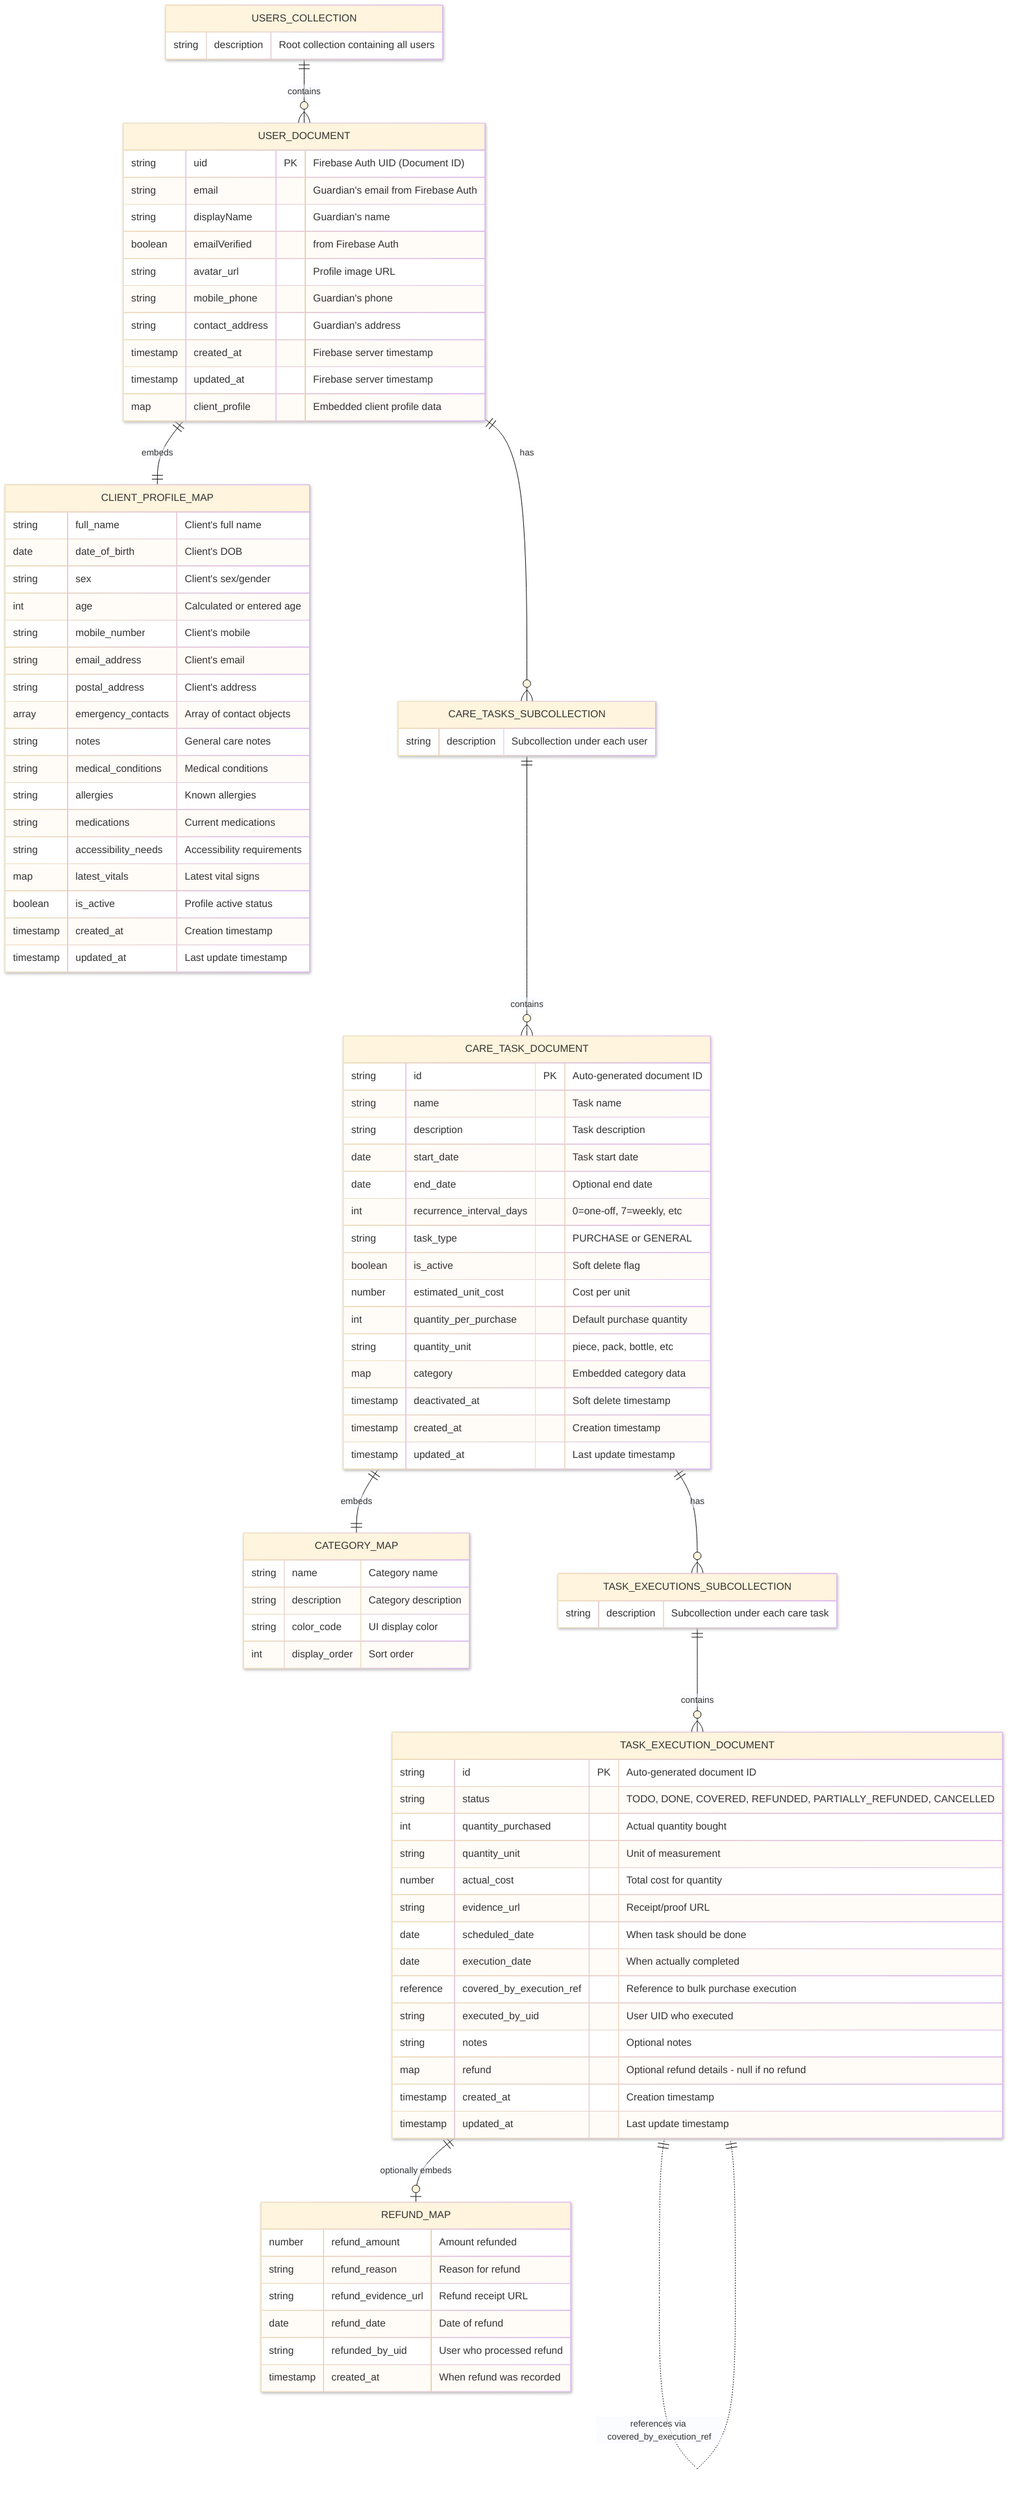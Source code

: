 ---
config:
  look: neo
  theme: base
---
erDiagram
    USERS_COLLECTION {
        string description "Root collection containing all users"
    }
    
    USER_DOCUMENT {
        string uid PK "Firebase Auth UID (Document ID)"
        string email "Guardian's email from Firebase Auth"
        string displayName "Guardian's name"
        boolean emailVerified "from Firebase Auth"
        string avatar_url "Profile image URL"
        string mobile_phone "Guardian's phone"
        string contact_address "Guardian's address"
        timestamp created_at "Firebase server timestamp"
        timestamp updated_at "Firebase server timestamp"
        map client_profile "Embedded client profile data"
    }
    
    CLIENT_PROFILE_MAP {
        string full_name "Client's full name"
        date date_of_birth "Client's DOB"
        string sex "Client's sex/gender"
        int age "Calculated or entered age"
        string mobile_number "Client's mobile"
        string email_address "Client's email"
        string postal_address "Client's address"
        array emergency_contacts "Array of contact objects"
        string notes "General care notes"
        string medical_conditions "Medical conditions"
        string allergies "Known allergies"
        string medications "Current medications"
        string accessibility_needs "Accessibility requirements"
        map latest_vitals "Latest vital signs"
        boolean is_active "Profile active status"
        timestamp created_at "Creation timestamp"
        timestamp updated_at "Last update timestamp"
    }
    
    CARE_TASKS_SUBCOLLECTION {
        string description "Subcollection under each user"
    }
    
    CARE_TASK_DOCUMENT {
        string id PK "Auto-generated document ID"
        string name "Task name"
        string description "Task description"
        date start_date "Task start date"
        date end_date "Optional end date"
        int recurrence_interval_days "0=one-off, 7=weekly, etc"
        string task_type "PURCHASE or GENERAL"
        boolean is_active "Soft delete flag"
        number estimated_unit_cost "Cost per unit"
        int quantity_per_purchase "Default purchase quantity"
        string quantity_unit "piece, pack, bottle, etc"
        map category "Embedded category data"
        timestamp deactivated_at "Soft delete timestamp"
        timestamp created_at "Creation timestamp"
        timestamp updated_at "Last update timestamp"
    }
    
    CATEGORY_MAP {
        string name "Category name"
        string description "Category description"
        string color_code "UI display color"
        int display_order "Sort order"
    }
    
    TASK_EXECUTIONS_SUBCOLLECTION {
        string description "Subcollection under each care task"
    }
    
    TASK_EXECUTION_DOCUMENT {
        string id PK "Auto-generated document ID"
        string status "TODO, DONE, COVERED, REFUNDED, PARTIALLY_REFUNDED, CANCELLED"
        int quantity_purchased "Actual quantity bought"
        string quantity_unit "Unit of measurement"
        number actual_cost "Total cost for quantity"
        string evidence_url "Receipt/proof URL"
        date scheduled_date "When task should be done"
        date execution_date "When actually completed"
        reference covered_by_execution_ref "Reference to bulk purchase execution"
        string executed_by_uid "User UID who executed"
        string notes "Optional notes"
        map refund "Optional refund details - null if no refund"
        timestamp created_at "Creation timestamp"
        timestamp updated_at "Last update timestamp"
    }
    
    REFUND_MAP {
        number refund_amount "Amount refunded"
        string refund_reason "Reason for refund"
        string refund_evidence_url "Refund receipt URL"
        date refund_date "Date of refund"
        string refunded_by_uid "User who processed refund"
        timestamp created_at "When refund was recorded"
    }
    
    USERS_COLLECTION ||--o{ USER_DOCUMENT : contains
    USER_DOCUMENT ||--|| CLIENT_PROFILE_MAP : "embeds"
    USER_DOCUMENT ||--o{ CARE_TASKS_SUBCOLLECTION : "has"
    CARE_TASKS_SUBCOLLECTION ||--o{ CARE_TASK_DOCUMENT : contains
    CARE_TASK_DOCUMENT ||--|| CATEGORY_MAP : "embeds"
    CARE_TASK_DOCUMENT ||--o{ TASK_EXECUTIONS_SUBCOLLECTION : "has"
    TASK_EXECUTIONS_SUBCOLLECTION ||--o{ TASK_EXECUTION_DOCUMENT : contains
    TASK_EXECUTION_DOCUMENT ||--o| REFUND_MAP : "optionally embeds"
    TASK_EXECUTION_DOCUMENT ||..|| TASK_EXECUTION_DOCUMENT : "references via covered_by_execution_ref"